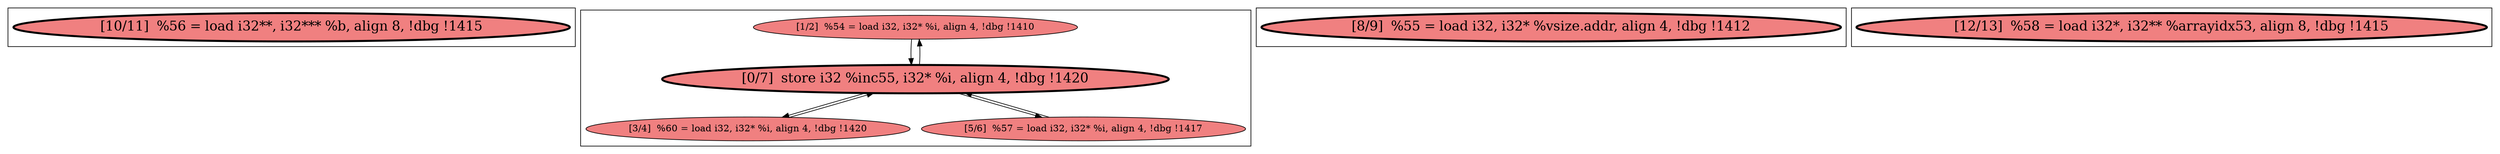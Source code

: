 
digraph G {





subgraph cluster3 {


node626 [penwidth=3.0,fontsize=20,fillcolor=lightcoral,label="[10/11]  %56 = load i32**, i32*** %b, align 8, !dbg !1415",shape=ellipse,style=filled ]



}

subgraph cluster2 {


node625 [fillcolor=lightcoral,label="[1/2]  %54 = load i32, i32* %i, align 4, !dbg !1410",shape=ellipse,style=filled ]
node624 [fillcolor=lightcoral,label="[3/4]  %60 = load i32, i32* %i, align 4, !dbg !1420",shape=ellipse,style=filled ]
node622 [fillcolor=lightcoral,label="[5/6]  %57 = load i32, i32* %i, align 4, !dbg !1417",shape=ellipse,style=filled ]
node623 [penwidth=3.0,fontsize=20,fillcolor=lightcoral,label="[0/7]  store i32 %inc55, i32* %i, align 4, !dbg !1420",shape=ellipse,style=filled ]

node622->node623 [ ]
node623->node624 [ ]
node624->node623 [ ]
node623->node622 [ ]
node625->node623 [ ]
node623->node625 [ ]


}

subgraph cluster0 {


node620 [penwidth=3.0,fontsize=20,fillcolor=lightcoral,label="[8/9]  %55 = load i32, i32* %vsize.addr, align 4, !dbg !1412",shape=ellipse,style=filled ]



}

subgraph cluster1 {


node621 [penwidth=3.0,fontsize=20,fillcolor=lightcoral,label="[12/13]  %58 = load i32*, i32** %arrayidx53, align 8, !dbg !1415",shape=ellipse,style=filled ]



}

}
